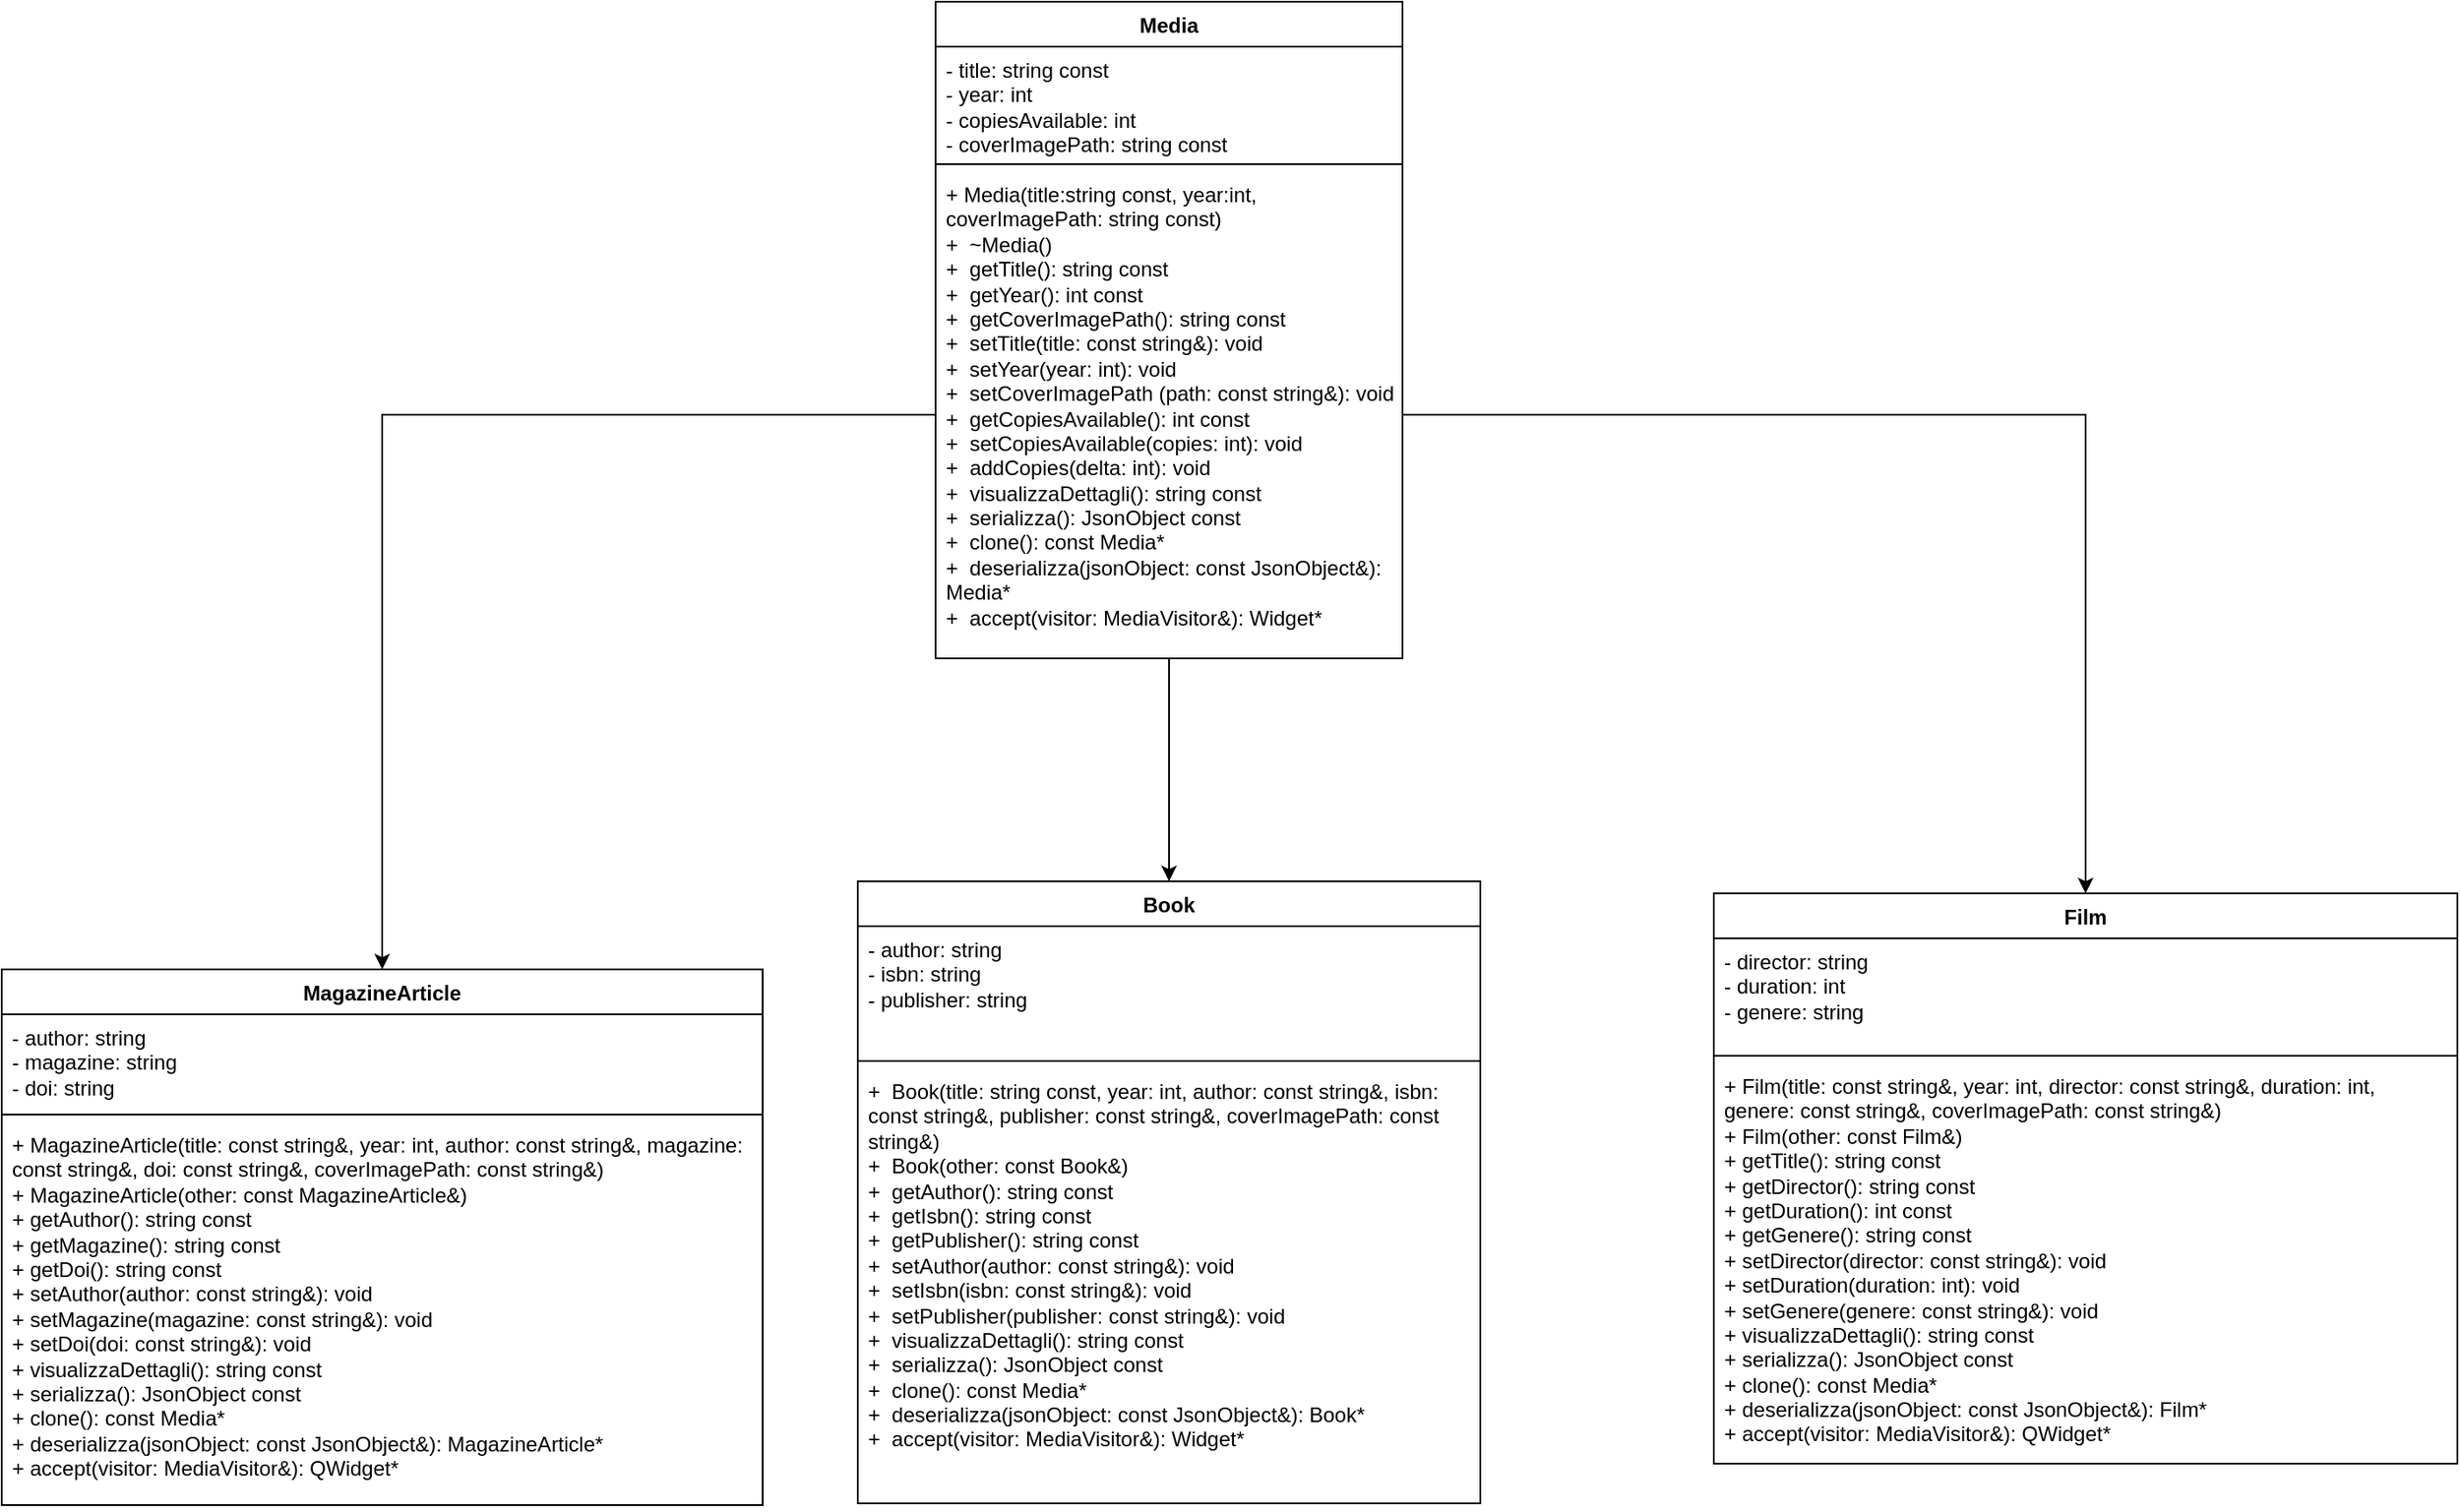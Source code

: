 <mxfile version="27.0.9">
  <diagram name="Page-1" id="pqyWuIqvjz6fI7Egj4vn">
    <mxGraphModel dx="2460" dy="2213" grid="1" gridSize="10" guides="1" tooltips="1" connect="1" arrows="1" fold="1" page="1" pageScale="1" pageWidth="827" pageHeight="1169" math="0" shadow="0">
      <root>
        <mxCell id="0" />
        <mxCell id="1" parent="0" />
        <mxCell id="ePspYOkrB6pduKRnT7MS-2" style="edgeStyle=orthogonalEdgeStyle;rounded=0;orthogonalLoop=1;jettySize=auto;html=1;" edge="1" parent="1" source="RXg5lKBmtj93YGWo_rn5-1" target="RXg5lKBmtj93YGWo_rn5-12">
          <mxGeometry relative="1" as="geometry" />
        </mxCell>
        <mxCell id="RXg5lKBmtj93YGWo_rn5-1" value="Media" style="swimlane;fontStyle=1;align=center;verticalAlign=top;childLayout=stackLayout;horizontal=1;startSize=26;horizontalStack=0;resizeParent=1;resizeParentMax=0;resizeLast=0;collapsible=1;marginBottom=0;whiteSpace=wrap;html=1;" parent="1" vertex="1">
          <mxGeometry x="330" y="300" width="270" height="380" as="geometry" />
        </mxCell>
        <mxCell id="RXg5lKBmtj93YGWo_rn5-2" value="- title: string const&lt;div&gt;- year: int&amp;nbsp;&lt;/div&gt;&lt;div&gt;- copiesAvailable: int&lt;/div&gt;&lt;div&gt;-&amp;nbsp;&lt;span style=&quot;background-color: transparent; color: light-dark(rgb(0, 0, 0), rgb(255, 255, 255));&quot;&gt;coverImagePath: string const&lt;/span&gt;&lt;/div&gt;" style="text;strokeColor=none;fillColor=none;align=left;verticalAlign=top;spacingLeft=4;spacingRight=4;overflow=hidden;rotatable=0;points=[[0,0.5],[1,0.5]];portConstraint=eastwest;whiteSpace=wrap;html=1;" parent="RXg5lKBmtj93YGWo_rn5-1" vertex="1">
          <mxGeometry y="26" width="270" height="64" as="geometry" />
        </mxCell>
        <mxCell id="RXg5lKBmtj93YGWo_rn5-3" value="" style="line;strokeWidth=1;fillColor=none;align=left;verticalAlign=middle;spacingTop=-1;spacingLeft=3;spacingRight=3;rotatable=0;labelPosition=right;points=[];portConstraint=eastwest;strokeColor=inherit;" parent="RXg5lKBmtj93YGWo_rn5-1" vertex="1">
          <mxGeometry y="90" width="270" height="8" as="geometry" />
        </mxCell>
        <mxCell id="RXg5lKBmtj93YGWo_rn5-4" value="+ Media(title:string const, year:int, coverImagePath: string const)&lt;div&gt;+&amp;nbsp; ~Media()&lt;/div&gt;&lt;div&gt;+&amp;nbsp; getTitle(): string const&lt;/div&gt;&lt;div&gt;+&amp;nbsp;&amp;nbsp;&lt;span style=&quot;color: light-dark(rgb(0, 0, 0), rgb(255, 255, 255)); background-color: transparent;&quot;&gt;getYear(): int const&lt;/span&gt;&lt;/div&gt;&lt;div&gt;+&amp;nbsp;&amp;nbsp;&lt;span style=&quot;color: light-dark(rgb(0, 0, 0), rgb(255, 255, 255)); background-color: transparent;&quot;&gt;getC&lt;/span&gt;&lt;span style=&quot;background-color: transparent; color: light-dark(rgb(0, 0, 0), rgb(255, 255, 255));&quot;&gt;overImagePath&lt;/span&gt;&lt;span style=&quot;background-color: transparent; color: light-dark(rgb(0, 0, 0), rgb(255, 255, 255));&quot;&gt;(): string const&lt;/span&gt;&lt;/div&gt;&lt;div&gt;+&amp;nbsp; setTitle(title: const string&amp;amp;): void&lt;/div&gt;&lt;div&gt;+&amp;nbsp; setYear(year: int): void&lt;/div&gt;&lt;div&gt;+&amp;nbsp; setC&lt;span style=&quot;background-color: transparent; color: light-dark(rgb(0, 0, 0), rgb(255, 255, 255));&quot;&gt;overImagePath&amp;nbsp;&lt;/span&gt;&lt;span style=&quot;background-color: transparent; color: light-dark(rgb(0, 0, 0), rgb(255, 255, 255));&quot;&gt;(path: const string&amp;amp;): void&lt;/span&gt;&lt;/div&gt;&lt;div&gt;&lt;span style=&quot;background-color: transparent; color: light-dark(rgb(0, 0, 0), rgb(255, 255, 255));&quot;&gt;+&amp;nbsp; getCopiesAvailable(): int const&lt;/span&gt;&lt;/div&gt;&lt;div&gt;&lt;span style=&quot;background-color: transparent; color: light-dark(rgb(0, 0, 0), rgb(255, 255, 255));&quot;&gt;+&amp;nbsp;&amp;nbsp;&lt;/span&gt;&lt;span style=&quot;background-color: transparent;&quot;&gt;setCopiesAvailable(copies: int): void&lt;/span&gt;&lt;/div&gt;&lt;div&gt;&lt;span style=&quot;background-color: transparent;&quot;&gt;+&amp;nbsp;&amp;nbsp;&lt;/span&gt;&lt;span style=&quot;background-color: transparent;&quot;&gt;addCopies(delta: int): void&lt;/span&gt;&lt;/div&gt;&lt;div&gt;&lt;span style=&quot;background-color: transparent;&quot;&gt;+&amp;nbsp;&amp;nbsp;&lt;/span&gt;&lt;span style=&quot;background-color: transparent;&quot;&gt;visualizzaDettagli(): string const&lt;/span&gt;&lt;/div&gt;&lt;div&gt;&lt;span style=&quot;background-color: transparent;&quot;&gt;+&amp;nbsp; serializza(): JsonObject const&lt;/span&gt;&lt;/div&gt;&lt;div&gt;&lt;span style=&quot;background-color: transparent;&quot;&gt;+&amp;nbsp; clone(): const Media*&lt;/span&gt;&lt;/div&gt;&lt;div&gt;&lt;span style=&quot;background-color: transparent;&quot;&gt;+&amp;nbsp; deserializza(jsonObject: const JsonObject&amp;amp;): Media*&lt;/span&gt;&lt;/div&gt;&lt;div&gt;&lt;span style=&quot;background-color: transparent;&quot;&gt;+&amp;nbsp; accept(visitor: MediaVisitor&amp;amp;): Widget*&lt;/span&gt;&lt;/div&gt;&lt;div&gt;&lt;span style=&quot;background-color: transparent;&quot;&gt;&lt;br&gt;&lt;/span&gt;&lt;/div&gt;" style="text;strokeColor=none;fillColor=none;align=left;verticalAlign=top;spacingLeft=4;spacingRight=4;overflow=hidden;rotatable=0;points=[[0,0.5],[1,0.5]];portConstraint=eastwest;whiteSpace=wrap;html=1;" parent="RXg5lKBmtj93YGWo_rn5-1" vertex="1">
          <mxGeometry y="98" width="270" height="282" as="geometry" />
        </mxCell>
        <mxCell id="RXg5lKBmtj93YGWo_rn5-12" value="Book" style="swimlane;fontStyle=1;align=center;verticalAlign=top;childLayout=stackLayout;horizontal=1;startSize=26;horizontalStack=0;resizeParent=1;resizeParentMax=0;resizeLast=0;collapsible=1;marginBottom=0;whiteSpace=wrap;html=1;" parent="1" vertex="1">
          <mxGeometry x="285" y="809" width="360" height="360" as="geometry" />
        </mxCell>
        <mxCell id="RXg5lKBmtj93YGWo_rn5-13" value="&lt;div&gt;&lt;span style=&quot;background-color: transparent; color: light-dark(rgb(0, 0, 0), rgb(255, 255, 255));&quot;&gt;- author: string&lt;/span&gt;&lt;/div&gt;&lt;div&gt;- isbn: string&lt;/div&gt;&lt;div&gt;- publisher: string&lt;/div&gt;" style="text;strokeColor=none;fillColor=none;align=left;verticalAlign=top;spacingLeft=4;spacingRight=4;overflow=hidden;rotatable=0;points=[[0,0.5],[1,0.5]];portConstraint=eastwest;whiteSpace=wrap;html=1;" parent="RXg5lKBmtj93YGWo_rn5-12" vertex="1">
          <mxGeometry y="26" width="360" height="74" as="geometry" />
        </mxCell>
        <mxCell id="RXg5lKBmtj93YGWo_rn5-14" value="" style="line;strokeWidth=1;fillColor=none;align=left;verticalAlign=middle;spacingTop=-1;spacingLeft=3;spacingRight=3;rotatable=0;labelPosition=right;points=[];portConstraint=eastwest;strokeColor=inherit;" parent="RXg5lKBmtj93YGWo_rn5-12" vertex="1">
          <mxGeometry y="100" width="360" height="8" as="geometry" />
        </mxCell>
        <mxCell id="RXg5lKBmtj93YGWo_rn5-15" value="&lt;div&gt;+&amp;nbsp; Book(title: string const, year: int, author: const string&amp;amp;, isbn: const string&amp;amp;, publisher: const string&amp;amp;, coverImagePath: const string&amp;amp;)&lt;/div&gt;&lt;div&gt;+&amp;nbsp; Book(other: const Book&amp;amp;)&lt;/div&gt;&lt;div&gt;+&amp;nbsp; getAuthor(): string const&lt;/div&gt;&lt;div&gt;+&amp;nbsp; getIsbn(): string const&lt;/div&gt;&lt;div&gt;+&amp;nbsp; getPublisher(): string const&lt;/div&gt;&lt;div&gt;+&amp;nbsp; setAuthor(author:&amp;nbsp;&lt;span style=&quot;background-color: transparent; color: light-dark(rgb(0, 0, 0), rgb(255, 255, 255));&quot;&gt;const string&amp;amp;&lt;/span&gt;&lt;span style=&quot;background-color: transparent; color: light-dark(rgb(0, 0, 0), rgb(255, 255, 255));&quot;&gt;): void&lt;/span&gt;&lt;/div&gt;&lt;div&gt;+&amp;nbsp; setIsbn(isbn: const string&amp;amp;): void&lt;/div&gt;&lt;div&gt;+&amp;nbsp; setPublisher(publisher: const string&amp;amp;): void&lt;/div&gt;&lt;div&gt;+&amp;nbsp; visualizzaDettagli(): string const&lt;/div&gt;&lt;div&gt;+&amp;nbsp; serializza(): JsonObject const&lt;/div&gt;&lt;div&gt;+&amp;nbsp; clone(): const Media*&lt;/div&gt;&lt;div&gt;+&amp;nbsp; deserializza(jsonObject: const JsonObject&amp;amp;): Book*&lt;/div&gt;&lt;div&gt;+&amp;nbsp; accept(visitor: MediaVisitor&amp;amp;): Widget*&lt;/div&gt;" style="text;strokeColor=none;fillColor=none;align=left;verticalAlign=top;spacingLeft=4;spacingRight=4;overflow=hidden;rotatable=0;points=[[0,0.5],[1,0.5]];portConstraint=eastwest;whiteSpace=wrap;html=1;" parent="RXg5lKBmtj93YGWo_rn5-12" vertex="1">
          <mxGeometry y="108" width="360" height="252" as="geometry" />
        </mxCell>
        <mxCell id="aNGDOoTcrYdTsEb721r_-2" value="MagazineArticle" style="swimlane;fontStyle=1;align=center;verticalAlign=top;childLayout=stackLayout;horizontal=1;startSize=26;horizontalStack=0;resizeParent=1;resizeParentMax=0;resizeLast=0;collapsible=1;marginBottom=0;whiteSpace=wrap;html=1;" parent="1" vertex="1">
          <mxGeometry x="-210" y="860" width="440" height="310" as="geometry" />
        </mxCell>
        <mxCell id="aNGDOoTcrYdTsEb721r_-3" value="&lt;div&gt;&lt;div&gt;- author: string&lt;/div&gt;&lt;div&gt;- magazine: string&lt;/div&gt;&lt;div&gt;- doi: string&lt;/div&gt;&lt;/div&gt;" style="text;strokeColor=none;fillColor=none;align=left;verticalAlign=top;spacingLeft=4;spacingRight=4;overflow=hidden;rotatable=0;points=[[0,0.5],[1,0.5]];portConstraint=eastwest;whiteSpace=wrap;html=1;" parent="aNGDOoTcrYdTsEb721r_-2" vertex="1">
          <mxGeometry y="26" width="440" height="54" as="geometry" />
        </mxCell>
        <mxCell id="aNGDOoTcrYdTsEb721r_-4" value="" style="line;strokeWidth=1;fillColor=none;align=left;verticalAlign=middle;spacingTop=-1;spacingLeft=3;spacingRight=3;rotatable=0;labelPosition=right;points=[];portConstraint=eastwest;strokeColor=inherit;" parent="aNGDOoTcrYdTsEb721r_-2" vertex="1">
          <mxGeometry y="80" width="440" height="8" as="geometry" />
        </mxCell>
        <mxCell id="aNGDOoTcrYdTsEb721r_-5" value="&lt;div&gt;+ MagazineArticle(title: const string&amp;amp;, year: int, author: const string&amp;amp;, magazine: const string&amp;amp;, doi: const string&amp;amp;, coverImagePath: const string&amp;amp;)&lt;/div&gt;&lt;div&gt;+ MagazineArticle(other: const MagazineArticle&amp;amp;)&lt;/div&gt;&lt;div&gt;+ getAuthor(): string const&lt;/div&gt;&lt;div&gt;+ getMagazine(): string const&lt;/div&gt;&lt;div&gt;+ getDoi(): string const&lt;/div&gt;&lt;div&gt;+ setAuthor(author: const string&amp;amp;): void&lt;/div&gt;&lt;div&gt;+ setMagazine(magazine: const string&amp;amp;): void&lt;/div&gt;&lt;div&gt;+ setDoi(doi: const string&amp;amp;): void&lt;/div&gt;&lt;div&gt;+ visualizzaDettagli(): string const&lt;/div&gt;&lt;div&gt;+ serializza(): JsonObject const&lt;/div&gt;&lt;div&gt;+ clone(): const Media*&lt;/div&gt;&lt;div&gt;+ deserializza(jsonObject: const JsonObject&amp;amp;): MagazineArticle*&lt;/div&gt;&lt;div&gt;+ accept(visitor: MediaVisitor&amp;amp;): QWidget*&lt;/div&gt;" style="text;strokeColor=none;fillColor=none;align=left;verticalAlign=top;spacingLeft=4;spacingRight=4;overflow=hidden;rotatable=0;points=[[0,0.5],[1,0.5]];portConstraint=eastwest;whiteSpace=wrap;html=1;" parent="aNGDOoTcrYdTsEb721r_-2" vertex="1">
          <mxGeometry y="88" width="440" height="222" as="geometry" />
        </mxCell>
        <mxCell id="aNGDOoTcrYdTsEb721r_-6" value="Film" style="swimlane;fontStyle=1;align=center;verticalAlign=top;childLayout=stackLayout;horizontal=1;startSize=26;horizontalStack=0;resizeParent=1;resizeParentMax=0;resizeLast=0;collapsible=1;marginBottom=0;whiteSpace=wrap;html=1;" parent="1" vertex="1">
          <mxGeometry x="780" y="816" width="430" height="330" as="geometry" />
        </mxCell>
        <mxCell id="aNGDOoTcrYdTsEb721r_-7" value="&lt;div&gt;- director: string&lt;/div&gt;&lt;div&gt;- duration: int&lt;/div&gt;&lt;div&gt;- genere: string&lt;/div&gt;" style="text;strokeColor=none;fillColor=none;align=left;verticalAlign=top;spacingLeft=4;spacingRight=4;overflow=hidden;rotatable=0;points=[[0,0.5],[1,0.5]];portConstraint=eastwest;whiteSpace=wrap;html=1;" parent="aNGDOoTcrYdTsEb721r_-6" vertex="1">
          <mxGeometry y="26" width="430" height="64" as="geometry" />
        </mxCell>
        <mxCell id="aNGDOoTcrYdTsEb721r_-8" value="" style="line;strokeWidth=1;fillColor=none;align=left;verticalAlign=middle;spacingTop=-1;spacingLeft=3;spacingRight=3;rotatable=0;labelPosition=right;points=[];portConstraint=eastwest;strokeColor=inherit;" parent="aNGDOoTcrYdTsEb721r_-6" vertex="1">
          <mxGeometry y="90" width="430" height="8" as="geometry" />
        </mxCell>
        <mxCell id="aNGDOoTcrYdTsEb721r_-9" value="&lt;div&gt;+ Film(title: const string&amp;amp;, year: int, director: const string&amp;amp;, duration: int, genere: const string&amp;amp;, coverImagePath: const string&amp;amp;)&lt;/div&gt;&lt;div&gt;+ Film(other: const Film&amp;amp;)&lt;/div&gt;&lt;div&gt;+ getTitle(): string const&lt;/div&gt;&lt;div&gt;+ getDirector(): string const&lt;/div&gt;&lt;div&gt;+ getDuration(): int const&lt;/div&gt;&lt;div&gt;+ getGenere(): string const&lt;/div&gt;&lt;div&gt;+ setDirector(director: const string&amp;amp;): void&lt;/div&gt;&lt;div&gt;+ setDuration(duration: int): void&lt;/div&gt;&lt;div&gt;+ setGenere(genere: const string&amp;amp;): void&lt;/div&gt;&lt;div&gt;+ visualizzaDettagli(): string const&lt;/div&gt;&lt;div&gt;+ serializza(): JsonObject const&lt;/div&gt;&lt;div&gt;+ clone(): const Media*&lt;/div&gt;&lt;div&gt;+ deserializza(jsonObject: const JsonObject&amp;amp;): Film*&lt;/div&gt;&lt;div&gt;+ accept(visitor: MediaVisitor&amp;amp;): QWidget*&lt;/div&gt;" style="text;strokeColor=none;fillColor=none;align=left;verticalAlign=top;spacingLeft=4;spacingRight=4;overflow=hidden;rotatable=0;points=[[0,0.5],[1,0.5]];portConstraint=eastwest;whiteSpace=wrap;html=1;" parent="aNGDOoTcrYdTsEb721r_-6" vertex="1">
          <mxGeometry y="98" width="430" height="232" as="geometry" />
        </mxCell>
        <mxCell id="aNGDOoTcrYdTsEb721r_-10" style="edgeStyle=orthogonalEdgeStyle;rounded=0;orthogonalLoop=1;jettySize=auto;html=1;exitX=1;exitY=0.5;exitDx=0;exitDy=0;" parent="1" source="RXg5lKBmtj93YGWo_rn5-4" target="aNGDOoTcrYdTsEb721r_-6" edge="1">
          <mxGeometry relative="1" as="geometry" />
        </mxCell>
        <mxCell id="ePspYOkrB6pduKRnT7MS-1" style="edgeStyle=orthogonalEdgeStyle;rounded=0;orthogonalLoop=1;jettySize=auto;html=1;" edge="1" parent="1" source="RXg5lKBmtj93YGWo_rn5-4" target="aNGDOoTcrYdTsEb721r_-2">
          <mxGeometry relative="1" as="geometry" />
        </mxCell>
      </root>
    </mxGraphModel>
  </diagram>
</mxfile>
